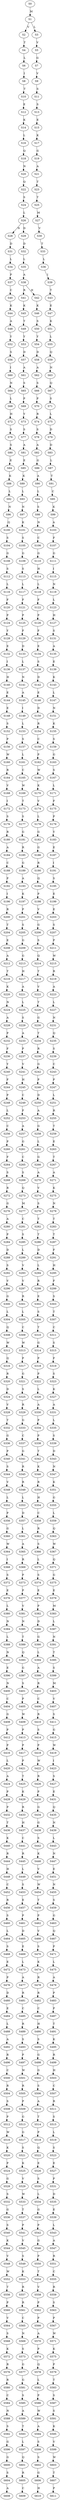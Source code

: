 strict digraph  {
	S0 -> S1 [ label = M ];
	S1 -> S2 [ label = V ];
	S1 -> S3 [ label = L ];
	S2 -> S4 [ label = T ];
	S3 -> S5 [ label = V ];
	S4 -> S6 [ label = L ];
	S5 -> S7 [ label = G ];
	S6 -> S8 [ label = I ];
	S7 -> S9 [ label = V ];
	S8 -> S10 [ label = T ];
	S9 -> S11 [ label = S ];
	S10 -> S12 [ label = E ];
	S11 -> S13 [ label = S ];
	S12 -> S14 [ label = K ];
	S13 -> S15 [ label = E ];
	S14 -> S16 [ label = L ];
	S15 -> S17 [ label = K ];
	S16 -> S18 [ label = Q ];
	S17 -> S19 [ label = G ];
	S18 -> S20 [ label = N ];
	S19 -> S21 [ label = A ];
	S20 -> S22 [ label = Q ];
	S21 -> S23 [ label = T ];
	S22 -> S24 [ label = S ];
	S23 -> S25 [ label = T ];
	S24 -> S26 [ label = L ];
	S25 -> S27 [ label = M ];
	S26 -> S28 [ label = N ];
	S26 -> S29 [ label = D ];
	S27 -> S30 [ label = V ];
	S28 -> S31 [ label = D ];
	S29 -> S32 [ label = D ];
	S30 -> S33 [ label = T ];
	S31 -> S34 [ label = L ];
	S32 -> S35 [ label = L ];
	S33 -> S36 [ label = L ];
	S34 -> S37 [ label = P ];
	S35 -> S38 [ label = A ];
	S36 -> S39 [ label = I ];
	S37 -> S40 [ label = C ];
	S38 -> S41 [ label = R ];
	S38 -> S42 [ label = H ];
	S39 -> S43 [ label = T ];
	S40 -> S44 [ label = K ];
	S41 -> S45 [ label = K ];
	S42 -> S46 [ label = K ];
	S43 -> S47 [ label = E ];
	S44 -> S48 [ label = A ];
	S45 -> S49 [ label = T ];
	S46 -> S50 [ label = S ];
	S47 -> S51 [ label = K ];
	S48 -> S52 [ label = Y ];
	S49 -> S53 [ label = Y ];
	S50 -> S54 [ label = Y ];
	S51 -> S55 [ label = L ];
	S52 -> S56 [ label = S ];
	S53 -> S57 [ label = D ];
	S54 -> S58 [ label = D ];
	S55 -> S59 [ label = Q ];
	S56 -> S60 [ label = I ];
	S57 -> S61 [ label = A ];
	S58 -> S62 [ label = A ];
	S59 -> S63 [ label = N ];
	S60 -> S64 [ label = N ];
	S61 -> S65 [ label = S ];
	S62 -> S66 [ label = S ];
	S63 -> S67 [ label = Q ];
	S64 -> S68 [ label = L ];
	S65 -> S69 [ label = P ];
	S66 -> S70 [ label = P ];
	S67 -> S71 [ label = S ];
	S68 -> S72 [ label = H ];
	S69 -> S73 [ label = Y ];
	S70 -> S74 [ label = R ];
	S71 -> S75 [ label = L ];
	S72 -> S76 [ label = S ];
	S73 -> S77 [ label = S ];
	S74 -> S78 [ label = S ];
	S75 -> S79 [ label = D ];
	S76 -> S80 [ label = S ];
	S77 -> S81 [ label = A ];
	S78 -> S82 [ label = A ];
	S79 -> S83 [ label = D ];
	S80 -> S84 [ label = E ];
	S81 -> S85 [ label = E ];
	S82 -> S86 [ label = G ];
	S83 -> S87 [ label = L ];
	S84 -> S88 [ label = K ];
	S85 -> S89 [ label = K ];
	S86 -> S90 [ label = A ];
	S87 -> S91 [ label = T ];
	S88 -> S92 [ label = L ];
	S89 -> S93 [ label = L ];
	S90 -> S94 [ label = L ];
	S91 -> S95 [ label = C ];
	S92 -> S96 [ label = N ];
	S93 -> S97 [ label = N ];
	S94 -> S98 [ label = S ];
	S95 -> S99 [ label = K ];
	S96 -> S100 [ label = Q ];
	S97 -> S101 [ label = K ];
	S98 -> S102 [ label = N ];
	S99 -> S103 [ label = A ];
	S100 -> S104 [ label = S ];
	S101 -> S105 [ label = S ];
	S102 -> S106 [ label = C ];
	S103 -> S107 [ label = F ];
	S104 -> S108 [ label = G ];
	S105 -> S109 [ label = G ];
	S106 -> S110 [ label = G ];
	S107 -> S111 [ label = G ];
	S108 -> S112 [ label = S ];
	S109 -> S113 [ label = S ];
	S110 -> S114 [ label = H ];
	S111 -> S115 [ label = I ];
	S112 -> S116 [ label = L ];
	S113 -> S117 [ label = L ];
	S114 -> S118 [ label = L ];
	S115 -> S119 [ label = N ];
	S116 -> S120 [ label = F ];
	S117 -> S121 [ label = F ];
	S118 -> S122 [ label = F ];
	S119 -> S123 [ label = L ];
	S120 -> S124 [ label = P ];
	S121 -> S125 [ label = P ];
	S122 -> S126 [ label = P ];
	S123 -> S127 [ label = H ];
	S124 -> S128 [ label = Y ];
	S125 -> S129 [ label = F ];
	S126 -> S130 [ label = F ];
	S127 -> S131 [ label = S ];
	S128 -> S132 [ label = E ];
	S129 -> S133 [ label = D ];
	S130 -> S134 [ label = E ];
	S131 -> S135 [ label = A ];
	S132 -> S136 [ label = I ];
	S133 -> S137 [ label = L ];
	S134 -> S138 [ label = S ];
	S135 -> S139 [ label = E ];
	S136 -> S140 [ label = H ];
	S137 -> S141 [ label = N ];
	S138 -> S142 [ label = D ];
	S139 -> S143 [ label = K ];
	S140 -> S144 [ label = E ];
	S141 -> S145 [ label = A ];
	S142 -> S146 [ label = E ];
	S143 -> S147 [ label = L ];
	S144 -> S148 [ label = E ];
	S145 -> S149 [ label = I ];
	S146 -> S150 [ label = D ];
	S147 -> S151 [ label = N ];
	S148 -> S152 [ label = S ];
	S149 -> S153 [ label = L ];
	S150 -> S154 [ label = R ];
	S151 -> S155 [ label = K ];
	S152 -> S156 [ label = P ];
	S153 -> S157 [ label = S ];
	S154 -> S158 [ label = C ];
	S155 -> S159 [ label = S ];
	S156 -> S160 [ label = W ];
	S157 -> S161 [ label = L ];
	S158 -> S162 [ label = P ];
	S159 -> S163 [ label = G ];
	S160 -> S164 [ label = R ];
	S161 -> S165 [ label = C ];
	S162 -> S166 [ label = W ];
	S163 -> S167 [ label = S ];
	S164 -> S168 [ label = V ];
	S165 -> S169 [ label = W ];
	S166 -> S170 [ label = K ];
	S167 -> S171 [ label = L ];
	S168 -> S172 [ label = I ];
	S169 -> S173 [ label = T ];
	S170 -> S174 [ label = V ];
	S171 -> S175 [ label = F ];
	S172 -> S176 [ label = S ];
	S173 -> S177 [ label = S ];
	S174 -> S178 [ label = L ];
	S175 -> S179 [ label = P ];
	S176 -> S180 [ label = R ];
	S177 -> S181 [ label = G ];
	S178 -> S182 [ label = G ];
	S179 -> S183 [ label = Y ];
	S180 -> S184 [ label = A ];
	S181 -> S185 [ label = R ];
	S182 -> S186 [ label = G ];
	S183 -> S187 [ label = E ];
	S184 -> S188 [ label = C ];
	S185 -> S189 [ label = G ];
	S186 -> S190 [ label = R ];
	S187 -> S191 [ label = I ];
	S188 -> S192 [ label = P ];
	S189 -> S193 [ label = A ];
	S190 -> S194 [ label = Q ];
	S191 -> S195 [ label = S ];
	S192 -> S196 [ label = I ];
	S193 -> S197 [ label = K ];
	S194 -> S198 [ label = P ];
	S195 -> S199 [ label = E ];
	S196 -> S200 [ label = R ];
	S197 -> S201 [ label = P ];
	S198 -> S202 [ label = V ];
	S199 -> S203 [ label = E ];
	S200 -> S204 [ label = T ];
	S201 -> S205 [ label = S ];
	S202 -> S206 [ label = G ];
	S203 -> S207 [ label = S ];
	S204 -> S208 [ label = E ];
	S205 -> S209 [ label = G ];
	S206 -> S210 [ label = S ];
	S207 -> S211 [ label = P ];
	S208 -> S212 [ label = A ];
	S209 -> S213 [ label = G ];
	S210 -> S214 [ label = Q ];
	S211 -> S215 [ label = W ];
	S212 -> S216 [ label = T ];
	S213 -> S217 [ label = H ];
	S214 -> S218 [ label = T ];
	S215 -> S219 [ label = R ];
	S216 -> S220 [ label = K ];
	S217 -> S221 [ label = A ];
	S218 -> S222 [ label = V ];
	S219 -> S223 [ label = A ];
	S220 -> S224 [ label = N ];
	S221 -> S225 [ label = L ];
	S222 -> S226 [ label = T ];
	S223 -> S227 [ label = L ];
	S224 -> S228 [ label = A ];
	S225 -> S229 [ label = S ];
	S226 -> S230 [ label = G ];
	S227 -> S231 [ label = N ];
	S228 -> S232 [ label = P ];
	S229 -> S233 [ label = A ];
	S230 -> S234 [ label = T ];
	S231 -> S235 [ label = Q ];
	S232 -> S236 [ label = F ];
	S233 -> S237 [ label = P ];
	S234 -> S238 [ label = R ];
	S235 -> S239 [ label = S ];
	S236 -> S240 [ label = Y ];
	S237 -> S241 [ label = V ];
	S238 -> S242 [ label = G ];
	S239 -> S243 [ label = C ];
	S240 -> S244 [ label = F ];
	S241 -> S245 [ label = H ];
	S242 -> S246 [ label = P ];
	S243 -> S247 [ label = P ];
	S244 -> S248 [ label = P ];
	S245 -> S249 [ label = C ];
	S246 -> S250 [ label = D ];
	S247 -> S251 [ label = L ];
	S248 -> S252 [ label = L ];
	S249 -> S253 [ label = F ];
	S250 -> S254 [ label = A ];
	S251 -> S255 [ label = R ];
	S252 -> S256 [ label = C ];
	S253 -> S257 [ label = A ];
	S254 -> S258 [ label = G ];
	S255 -> S259 [ label = T ];
	S256 -> S260 [ label = P ];
	S257 -> S261 [ label = G ];
	S258 -> S262 [ label = L ];
	S259 -> S263 [ label = E ];
	S260 -> S264 [ label = F ];
	S261 -> S265 [ label = C ];
	S262 -> S266 [ label = G ];
	S263 -> S267 [ label = T ];
	S264 -> S268 [ label = S ];
	S265 -> S269 [ label = S ];
	S266 -> S270 [ label = A ];
	S267 -> S271 [ label = A ];
	S268 -> S272 [ label = R ];
	S269 -> S273 [ label = Q ];
	S270 -> S274 [ label = V ];
	S271 -> S275 [ label = K ];
	S272 -> S276 [ label = G ];
	S273 -> S277 [ label = M ];
	S274 -> S278 [ label = S ];
	S275 -> S279 [ label = N ];
	S276 -> S280 [ label = A ];
	S277 -> S281 [ label = C ];
	S278 -> S282 [ label = T ];
	S279 -> S283 [ label = T ];
	S280 -> S284 [ label = P ];
	S281 -> S285 [ label = S ];
	S282 -> S286 [ label = T ];
	S283 -> S287 [ label = T ];
	S284 -> S288 [ label = D ];
	S285 -> S289 [ label = L ];
	S286 -> S290 [ label = D ];
	S287 -> S291 [ label = F ];
	S288 -> S292 [ label = S ];
	S289 -> S293 [ label = V ];
	S290 -> S294 [ label = L ];
	S291 -> S295 [ label = H ];
	S292 -> S296 [ label = V ];
	S293 -> S297 [ label = V ];
	S294 -> S298 [ label = R ];
	S295 -> S299 [ label = F ];
	S296 -> S300 [ label = G ];
	S297 -> S301 [ label = R ];
	S298 -> S302 [ label = E ];
	S299 -> S303 [ label = S ];
	S300 -> S304 [ label = L ];
	S301 -> S305 [ label = L ];
	S302 -> S306 [ label = S ];
	S303 -> S307 [ label = T ];
	S304 -> S308 [ label = Q ];
	S305 -> S309 [ label = C ];
	S306 -> S310 [ label = T ];
	S307 -> S311 [ label = C ];
	S308 -> S312 [ label = W ];
	S309 -> S313 [ label = W ];
	S310 -> S314 [ label = G ];
	S311 -> S315 [ label = S ];
	S312 -> S316 [ label = Q ];
	S313 -> S317 [ label = P ];
	S314 -> S318 [ label = P ];
	S315 -> S319 [ label = F ];
	S316 -> S320 [ label = R ];
	S317 -> S321 [ label = G ];
	S318 -> S322 [ label = P ];
	S319 -> S323 [ label = S ];
	S320 -> S324 [ label = D ];
	S321 -> S325 [ label = S ];
	S322 -> S326 [ label = L ];
	S323 -> S327 [ label = K ];
	S324 -> S328 [ label = V ];
	S325 -> S329 [ label = R ];
	S326 -> S330 [ label = A ];
	S327 -> S331 [ label = A ];
	S328 -> S332 [ label = T ];
	S329 -> S333 [ label = G ];
	S330 -> S334 [ label = P ];
	S331 -> S335 [ label = L ];
	S332 -> S336 [ label = G ];
	S333 -> S337 [ label = C ];
	S334 -> S338 [ label = P ];
	S335 -> S339 [ label = S ];
	S336 -> S340 [ label = P ];
	S337 -> S341 [ label = G ];
	S338 -> S342 [ label = T ];
	S339 -> S343 [ label = D ];
	S340 -> S344 [ label = S ];
	S341 -> S345 [ label = R ];
	S342 -> S346 [ label = K ];
	S343 -> S347 [ label = N ];
	S344 -> S348 [ label = V ];
	S345 -> S349 [ label = R ];
	S346 -> S350 [ label = R ];
	S347 -> S351 [ label = K ];
	S348 -> S352 [ label = L ];
	S349 -> S353 [ label = L ];
	S350 -> S354 [ label = H ];
	S351 -> S355 [ label = G ];
	S352 -> S356 [ label = P ];
	S353 -> S357 [ label = D ];
	S354 -> S358 [ label = C ];
	S355 -> S359 [ label = L ];
	S356 -> S360 [ label = G ];
	S357 -> S361 [ label = L ];
	S358 -> S362 [ label = R ];
	S359 -> S363 [ label = Q ];
	S360 -> S364 [ label = W ];
	S361 -> S365 [ label = A ];
	S362 -> S366 [ label = S ];
	S363 -> S367 [ label = W ];
	S364 -> S368 [ label = I ];
	S365 -> S369 [ label = R ];
	S366 -> S370 [ label = L ];
	S367 -> S371 [ label = Q ];
	S368 -> S372 [ label = S ];
	S369 -> S373 [ label = P ];
	S370 -> S374 [ label = S ];
	S371 -> S375 [ label = G ];
	S372 -> S376 [ label = E ];
	S373 -> S377 [ label = P ];
	S374 -> S378 [ label = E ];
	S375 -> S379 [ label = E ];
	S376 -> S380 [ label = L ];
	S377 -> S381 [ label = V ];
	S378 -> S382 [ label = P ];
	S379 -> S383 [ label = M ];
	S380 -> S384 [ label = N ];
	S381 -> S385 [ label = N ];
	S382 -> S386 [ label = D ];
	S383 -> S387 [ label = L ];
	S384 -> S388 [ label = L ];
	S385 -> S389 [ label = T ];
	S386 -> S390 [ label = G ];
	S387 -> S391 [ label = N ];
	S388 -> S392 [ label = N ];
	S389 -> S393 [ label = Q ];
	S390 -> S394 [ label = L ];
	S391 -> S395 [ label = T ];
	S392 -> S396 [ label = E ];
	S393 -> S397 [ label = G ];
	S394 -> S398 [ label = A ];
	S395 -> S399 [ label = S ];
	S396 -> S400 [ label = N ];
	S397 -> S401 [ label = S ];
	S398 -> S402 [ label = R ];
	S399 -> S403 [ label = M ];
	S400 -> S404 [ label = C ];
	S401 -> S405 [ label = P ];
	S402 -> S406 [ label = C ];
	S403 -> S407 [ label = V ];
	S404 -> S408 [ label = G ];
	S405 -> S409 [ label = W ];
	S406 -> S410 [ label = R ];
	S407 -> S411 [ label = S ];
	S408 -> S412 [ label = P ];
	S409 -> S413 [ label = P ];
	S410 -> S414 [ label = S ];
	S411 -> S415 [ label = G ];
	S412 -> S416 [ label = P ];
	S413 -> S417 [ label = P ];
	S414 -> S418 [ label = P ];
	S415 -> S419 [ label = W ];
	S416 -> S420 [ label = L ];
	S417 -> S421 [ label = P ];
	S418 -> S422 [ label = W ];
	S419 -> S423 [ label = I ];
	S420 -> S424 [ label = A ];
	S421 -> S425 [ label = T ];
	S422 -> S426 [ label = R ];
	S423 -> S427 [ label = S ];
	S424 -> S428 [ label = P ];
	S425 -> S429 [ label = K ];
	S426 -> S430 [ label = P ];
	S427 -> S431 [ label = E ];
	S428 -> S432 [ label = P ];
	S429 -> S433 [ label = R ];
	S430 -> S434 [ label = G ];
	S431 -> S435 [ label = Q ];
	S432 -> S436 [ label = T ];
	S433 -> S437 [ label = H ];
	S434 -> S438 [ label = G ];
	S435 -> S439 [ label = N ];
	S436 -> S440 [ label = K ];
	S437 -> S441 [ label = C ];
	S438 -> S442 [ label = S ];
	S439 -> S443 [ label = L ];
	S440 -> S444 [ label = R ];
	S441 -> S445 [ label = R ];
	S442 -> S446 [ label = K ];
	S443 -> S447 [ label = N ];
	S444 -> S448 [ label = H ];
	S445 -> S449 [ label = L ];
	S446 -> S450 [ label = V ];
	S447 -> S451 [ label = E ];
	S448 -> S452 [ label = C ];
	S449 -> S453 [ label = S ];
	S450 -> S454 [ label = W ];
	S451 -> S455 [ label = N ];
	S452 -> S456 [ label = R ];
	S453 -> S457 [ label = E ];
	S454 -> S458 [ label = T ];
	S455 -> S459 [ label = S ];
	S456 -> S460 [ label = S ];
	S457 -> S461 [ label = P ];
	S458 -> S462 [ label = P ];
	S459 -> S463 [ label = G ];
	S460 -> S464 [ label = L ];
	S461 -> S465 [ label = D ];
	S462 -> S466 [ label = V ];
	S463 -> S467 [ label = Q ];
	S464 -> S468 [ label = S ];
	S465 -> S469 [ label = E ];
	S466 -> S470 [ label = S ];
	S467 -> S471 [ label = P ];
	S468 -> S472 [ label = E ];
	S469 -> S473 [ label = L ];
	S470 -> S474 [ label = K ];
	S471 -> S475 [ label = L ];
	S472 -> S476 [ label = P ];
	S473 -> S477 [ label = A ];
	S474 -> S478 [ label = R ];
	S475 -> S479 [ label = A ];
	S476 -> S480 [ label = D ];
	S477 -> S481 [ label = R ];
	S478 -> S482 [ label = R ];
	S479 -> S483 [ label = P ];
	S480 -> S484 [ label = E ];
	S481 -> S485 [ label = C ];
	S482 -> S486 [ label = C ];
	S483 -> S487 [ label = P ];
	S484 -> S488 [ label = L ];
	S485 -> S489 [ label = R ];
	S486 -> S490 [ label = H ];
	S487 -> S491 [ label = T ];
	S488 -> S492 [ label = A ];
	S489 -> S493 [ label = S ];
	S490 -> S494 [ label = S ];
	S491 -> S495 [ label = K ];
	S492 -> S496 [ label = R ];
	S493 -> S497 [ label = P ];
	S494 -> S498 [ label = G ];
	S495 -> S499 [ label = R ];
	S496 -> S500 [ label = C ];
	S497 -> S501 [ label = W ];
	S498 -> S502 [ label = G ];
	S499 -> S503 [ label = H ];
	S500 -> S504 [ label = R ];
	S501 -> S505 [ label = R ];
	S502 -> S506 [ label = S ];
	S503 -> S507 [ label = C ];
	S504 -> S508 [ label = S ];
	S505 -> S509 [ label = P ];
	S506 -> S510 [ label = A ];
	S507 -> S511 [ label = R ];
	S508 -> S512 [ label = P ];
	S509 -> S513 [ label = G ];
	S510 -> S514 [ label = T ];
	S511 -> S515 [ label = S ];
	S512 -> S516 [ label = W ];
	S513 -> S517 [ label = G ];
	S514 -> S518 [ label = P ];
	S515 -> S519 [ label = L ];
	S516 -> S520 [ label = K ];
	S517 -> S521 [ label = S ];
	S518 -> S522 [ label = Q ];
	S519 -> S523 [ label = S ];
	S520 -> S524 [ label = P ];
	S521 -> S525 [ label = K ];
	S522 -> S526 [ label = E ];
	S523 -> S527 [ label = E ];
	S524 -> S528 [ label = G ];
	S525 -> S529 [ label = V ];
	S526 -> S530 [ label = S ];
	S527 -> S531 [ label = P ];
	S528 -> S532 [ label = S ];
	S529 -> S533 [ label = W ];
	S530 -> S534 [ label = L ];
	S531 -> S535 [ label = D ];
	S532 -> S536 [ label = G ];
	S533 -> S537 [ label = T ];
	S534 -> S538 [ label = G ];
	S535 -> S539 [ label = E ];
	S536 -> S540 [ label = S ];
	S537 -> S541 [ label = P ];
	S538 -> S542 [ label = P ];
	S539 -> S543 [ label = L ];
	S540 -> S544 [ label = K ];
	S541 -> S545 [ label = V ];
	S542 -> S546 [ label = G ];
	S543 -> S547 [ label = A ];
	S544 -> S548 [ label = V ];
	S545 -> S549 [ label = S ];
	S546 -> S550 [ label = P ];
	S547 -> S551 [ label = R ];
	S548 -> S552 [ label = W ];
	S549 -> S553 [ label = K ];
	S550 -> S554 [ label = T ];
	S551 -> S555 [ label = C ];
	S552 -> S556 [ label = T ];
	S553 -> S557 [ label = R ];
	S554 -> S558 [ label = V ];
	S555 -> S559 [ label = R ];
	S556 -> S560 [ label = P ];
	S557 -> S561 [ label = R ];
	S558 -> S562 [ label = P ];
	S559 -> S563 [ label = S ];
	S560 -> S564 [ label = V ];
	S561 -> S565 [ label = C ];
	S562 -> S566 [ label = P ];
	S563 -> S567 [ label = P ];
	S564 -> S568 [ label = S ];
	S565 -> S569 [ label = N ];
	S566 -> S570 [ label = A ];
	S567 -> S571 [ label = W ];
	S568 -> S572 [ label = K ];
	S569 -> S573 [ label = S ];
	S570 -> S574 [ label = P ];
	S571 -> S575 [ label = K ];
	S572 -> S576 [ label = R ];
	S573 -> S577 [ label = G ];
	S574 -> S578 [ label = Q ];
	S575 -> S579 [ label = P ];
	S576 -> S580 [ label = R ];
	S577 -> S581 [ label = G ];
	S578 -> S582 [ label = L ];
	S579 -> S583 [ label = T ];
	S580 -> S584 [ label = C ];
	S581 -> S585 [ label = S ];
	S582 -> S586 [ label = P ];
	S583 -> S587 [ label = S ];
	S584 -> S588 [ label = N ];
	S585 -> S589 [ label = A ];
	S586 -> S590 [ label = W ];
	S587 -> S591 [ label = S ];
	S588 -> S592 [ label = S ];
	S589 -> S593 [ label = T ];
	S590 -> S594 [ label = A ];
	S591 -> S595 [ label = K ];
	S592 -> S596 [ label = G ];
	S593 -> S597 [ label = L ];
	S594 -> S598 [ label = S ];
	S595 -> S599 [ label = V ];
	S596 -> S600 [ label = G ];
	S597 -> S601 [ label = Q ];
	S598 -> S602 [ label = S ];
	S599 -> S603 [ label = W ];
	S600 -> S604 [ label = S ];
	S601 -> S605 [ label = R ];
	S602 -> S606 [ label = G ];
	S603 -> S607 [ label = T ];
	S604 -> S608 [ label = A ];
	S605 -> S609 [ label = C ];
	S606 -> S610 [ label = H ];
	S607 -> S611 [ label = P ];
}
